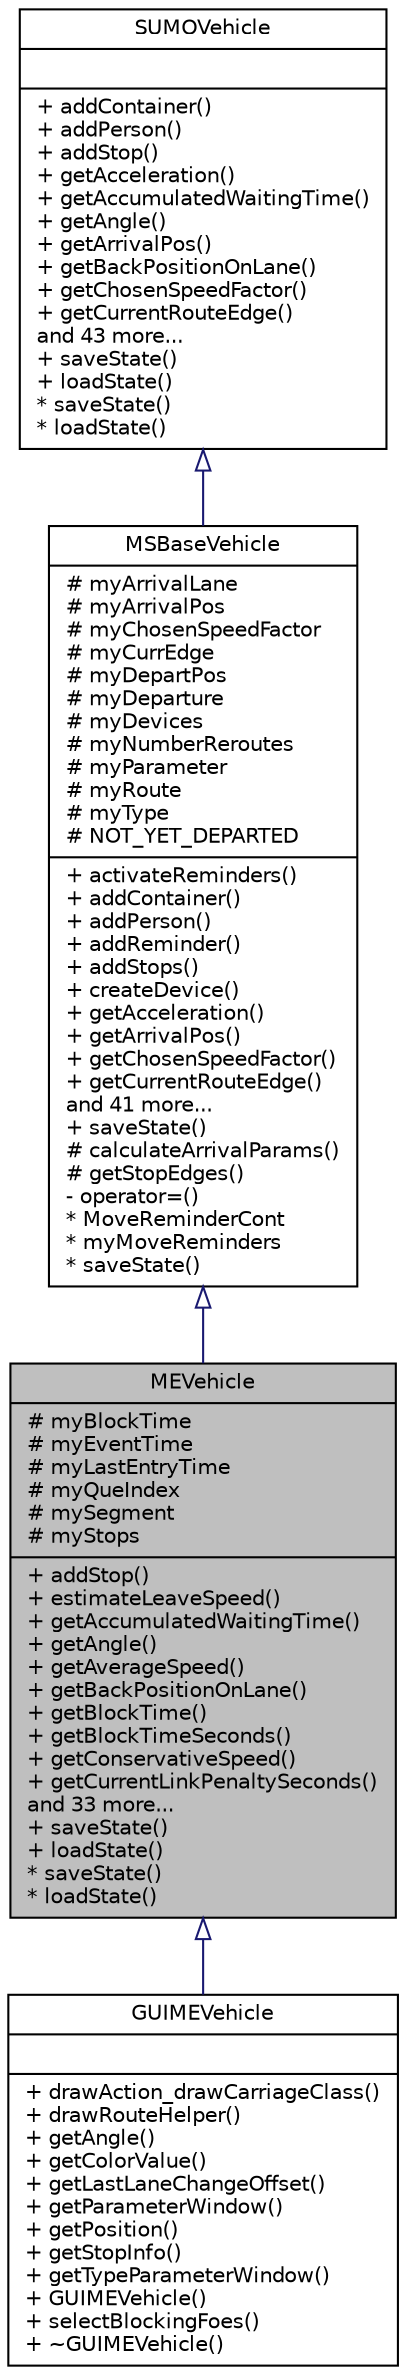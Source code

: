 digraph "MEVehicle"
{
  edge [fontname="Helvetica",fontsize="10",labelfontname="Helvetica",labelfontsize="10"];
  node [fontname="Helvetica",fontsize="10",shape=record];
  Node0 [label="{MEVehicle\n|# myBlockTime\l# myEventTime\l# myLastEntryTime\l# myQueIndex\l# mySegment\l# myStops\l|+ addStop()\l+ estimateLeaveSpeed()\l+ getAccumulatedWaitingTime()\l+ getAngle()\l+ getAverageSpeed()\l+ getBackPositionOnLane()\l+ getBlockTime()\l+ getBlockTimeSeconds()\l+ getConservativeSpeed()\l+ getCurrentLinkPenaltySeconds()\land 33 more...\l+ saveState()\l+ loadState()\l* saveState()\l* loadState()\l}",height=0.2,width=0.4,color="black", fillcolor="grey75", style="filled", fontcolor="black"];
  Node1 -> Node0 [dir="back",color="midnightblue",fontsize="10",style="solid",arrowtail="onormal",fontname="Helvetica"];
  Node1 [label="{MSBaseVehicle\n|# myArrivalLane\l# myArrivalPos\l# myChosenSpeedFactor\l# myCurrEdge\l# myDepartPos\l# myDeparture\l# myDevices\l# myNumberReroutes\l# myParameter\l# myRoute\l# myType\l# NOT_YET_DEPARTED\l|+ activateReminders()\l+ addContainer()\l+ addPerson()\l+ addReminder()\l+ addStops()\l+ createDevice()\l+ getAcceleration()\l+ getArrivalPos()\l+ getChosenSpeedFactor()\l+ getCurrentRouteEdge()\land 41 more...\l+ saveState()\l# calculateArrivalParams()\l# getStopEdges()\l- operator=()\l* MoveReminderCont\l* myMoveReminders\l* saveState()\l}",height=0.2,width=0.4,color="black", fillcolor="white", style="filled",URL="$d9/dd6/class_m_s_base_vehicle.html",tooltip="The base class for microscopic and mesoscopic vehicles. "];
  Node2 -> Node1 [dir="back",color="midnightblue",fontsize="10",style="solid",arrowtail="onormal",fontname="Helvetica"];
  Node2 [label="{SUMOVehicle\n||+ addContainer()\l+ addPerson()\l+ addStop()\l+ getAcceleration()\l+ getAccumulatedWaitingTime()\l+ getAngle()\l+ getArrivalPos()\l+ getBackPositionOnLane()\l+ getChosenSpeedFactor()\l+ getCurrentRouteEdge()\land 43 more...\l+ saveState()\l+ loadState()\l* saveState()\l* loadState()\l}",height=0.2,width=0.4,color="black", fillcolor="white", style="filled",URL="$db/d61/class_s_u_m_o_vehicle.html",tooltip="Representation of a vehicle. "];
  Node0 -> Node3 [dir="back",color="midnightblue",fontsize="10",style="solid",arrowtail="onormal",fontname="Helvetica"];
  Node3 [label="{GUIMEVehicle\n||+ drawAction_drawCarriageClass()\l+ drawRouteHelper()\l+ getAngle()\l+ getColorValue()\l+ getLastLaneChangeOffset()\l+ getParameterWindow()\l+ getPosition()\l+ getStopInfo()\l+ getTypeParameterWindow()\l+ GUIMEVehicle()\l+ selectBlockingFoes()\l+ ~GUIMEVehicle()\l}",height=0.2,width=0.4,color="black", fillcolor="white", style="filled",URL="$d1/de5/class_g_u_i_m_e_vehicle.html",tooltip="A MSVehicle extended by some values for usage within the gui. "];
}
